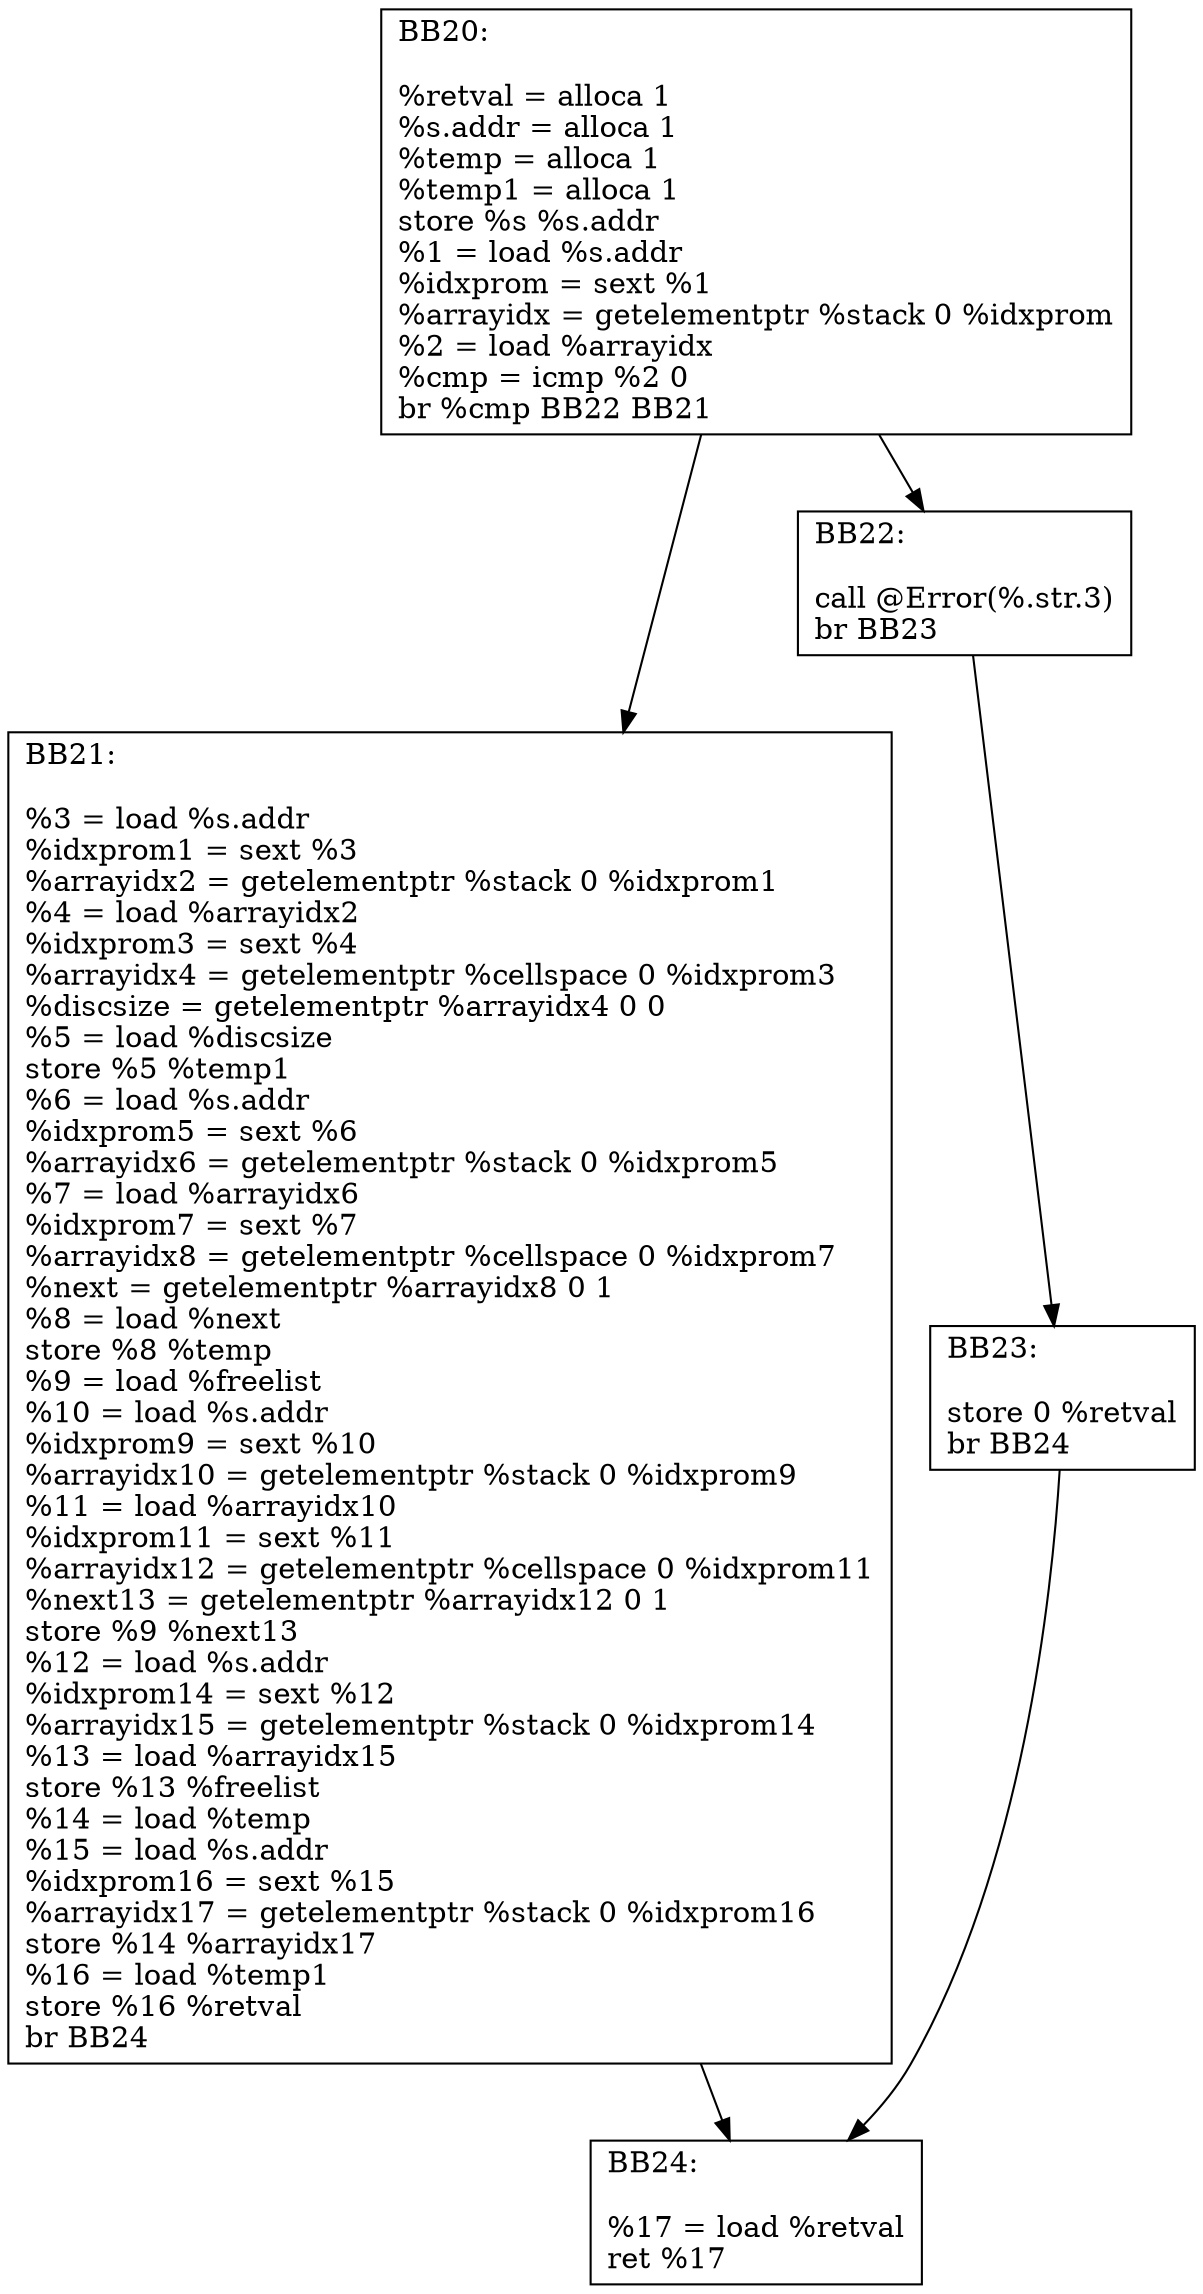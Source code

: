 digraph "CFG for 'Pop' function" {
BB20 [shape=record, label="{BB20:\l\l
%retval = alloca 1\l
%s.addr = alloca 1\l
%temp = alloca 1\l
%temp1 = alloca 1\l
store %s %s.addr\l
%1 = load %s.addr\l
%idxprom = sext %1\l
%arrayidx = getelementptr %stack 0 %idxprom\l
%2 = load %arrayidx\l
%cmp = icmp %2 0\l
br %cmp BB22 BB21\l
}"];
BB20 -> BB21
BB20 -> BB22
BB21 [shape=record, label="{BB21:\l\l
%3 = load %s.addr\l
%idxprom1 = sext %3\l
%arrayidx2 = getelementptr %stack 0 %idxprom1\l
%4 = load %arrayidx2\l
%idxprom3 = sext %4\l
%arrayidx4 = getelementptr %cellspace 0 %idxprom3\l
%discsize = getelementptr %arrayidx4 0 0\l
%5 = load %discsize\l
store %5 %temp1\l
%6 = load %s.addr\l
%idxprom5 = sext %6\l
%arrayidx6 = getelementptr %stack 0 %idxprom5\l
%7 = load %arrayidx6\l
%idxprom7 = sext %7\l
%arrayidx8 = getelementptr %cellspace 0 %idxprom7\l
%next = getelementptr %arrayidx8 0 1\l
%8 = load %next\l
store %8 %temp\l
%9 = load %freelist\l
%10 = load %s.addr\l
%idxprom9 = sext %10\l
%arrayidx10 = getelementptr %stack 0 %idxprom9\l
%11 = load %arrayidx10\l
%idxprom11 = sext %11\l
%arrayidx12 = getelementptr %cellspace 0 %idxprom11\l
%next13 = getelementptr %arrayidx12 0 1\l
store %9 %next13\l
%12 = load %s.addr\l
%idxprom14 = sext %12\l
%arrayidx15 = getelementptr %stack 0 %idxprom14\l
%13 = load %arrayidx15\l
store %13 %freelist\l
%14 = load %temp\l
%15 = load %s.addr\l
%idxprom16 = sext %15\l
%arrayidx17 = getelementptr %stack 0 %idxprom16\l
store %14 %arrayidx17\l
%16 = load %temp1\l
store %16 %retval\l
br BB24\l
}"];
BB21 -> BB24
BB22 [shape=record, label="{BB22:\l\l
call @Error(%.str.3)\lbr BB23\l
}"];
BB22 -> BB23
BB23 [shape=record, label="{BB23:\l\l
store 0 %retval\l
br BB24\l
}"];
BB23 -> BB24
BB24 [shape=record, label="{BB24:\l\l
%17 = load %retval\l
ret %17\l
}"];
}

